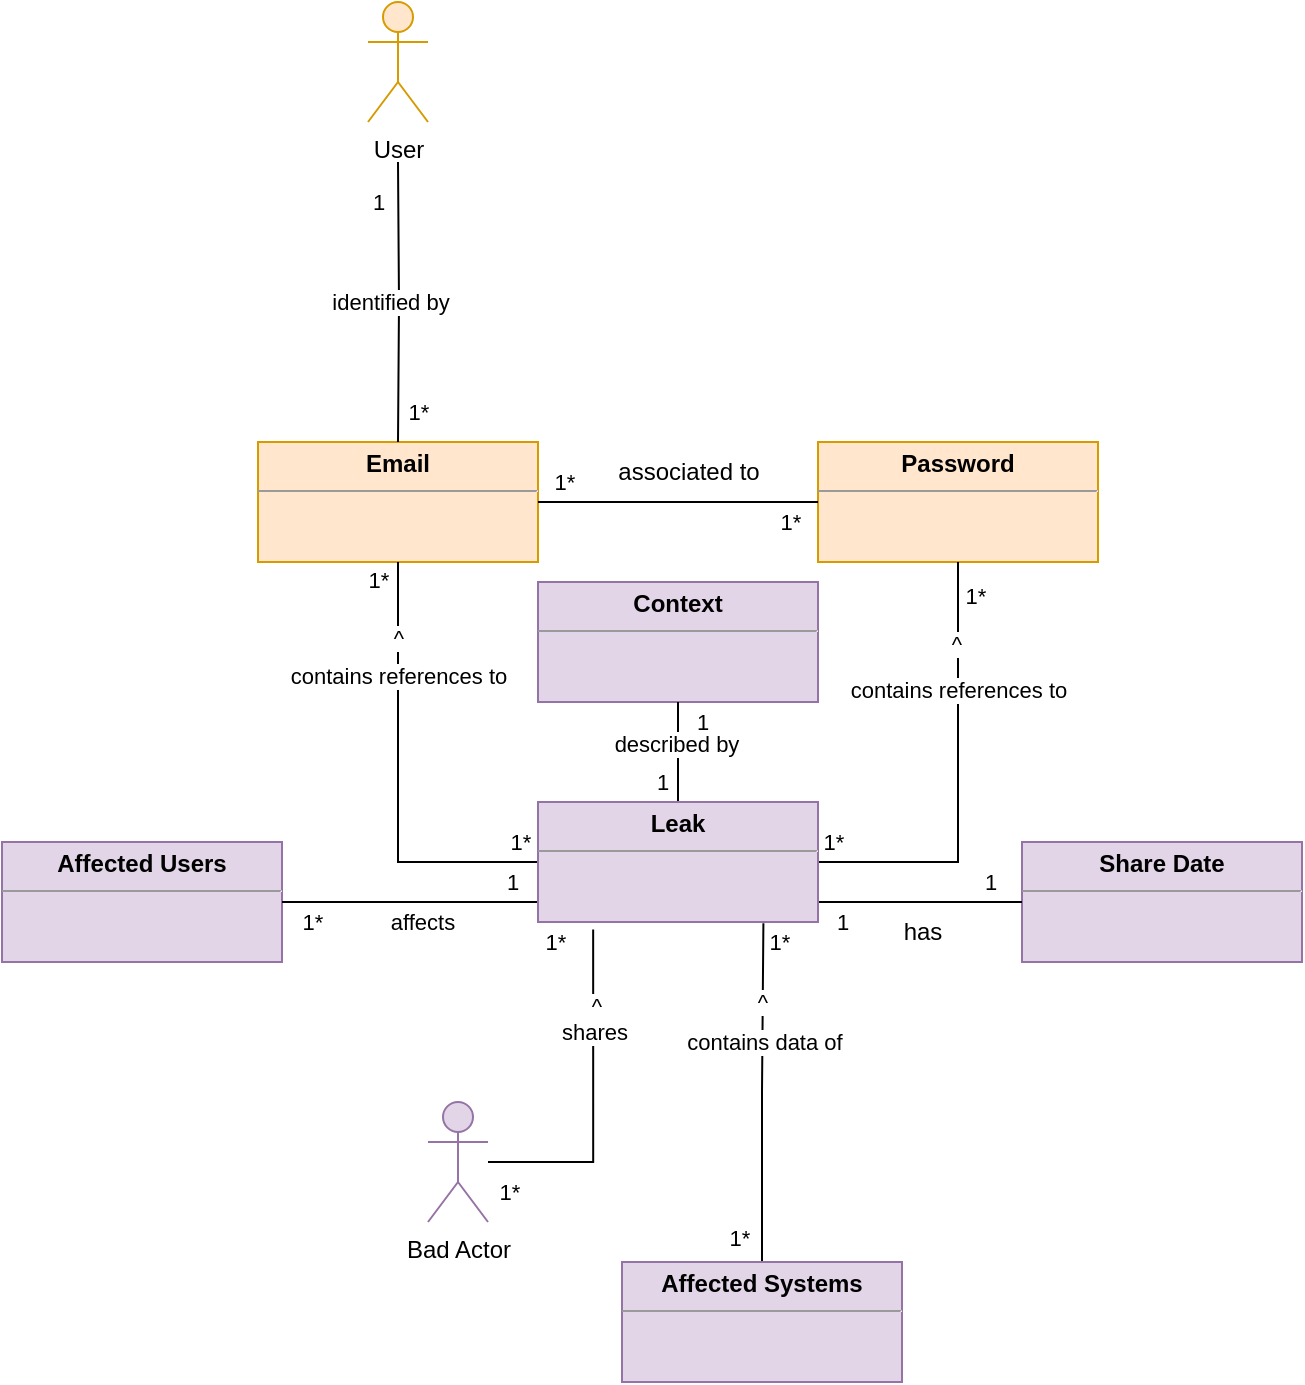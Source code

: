 <mxfile version="20.6.0" type="device"><diagram id="pBQrccnDS07-Il04WIY2" name="Página-1"><mxGraphModel dx="1185" dy="640" grid="1" gridSize="10" guides="1" tooltips="1" connect="1" arrows="1" fold="1" page="1" pageScale="1" pageWidth="827" pageHeight="1169" math="0" shadow="0"><root><mxCell id="0"/><mxCell id="1" parent="0"/><mxCell id="BauXDy-cI2ALjKIH6sXK-3" value="&lt;p style=&quot;margin:0px;margin-top:4px;text-align:center;&quot;&gt;&lt;b&gt;Email&lt;/b&gt;&lt;/p&gt;&lt;hr size=&quot;1&quot;&gt;&lt;div style=&quot;height:2px;&quot;&gt;&lt;/div&gt;" style="verticalAlign=top;align=left;overflow=fill;fontSize=12;fontFamily=Helvetica;html=1;fillColor=#ffe6cc;strokeColor=#d79b00;" parent="1" vertex="1"><mxGeometry x="198" y="250" width="140" height="60" as="geometry"/></mxCell><mxCell id="BauXDy-cI2ALjKIH6sXK-4" value="&lt;p style=&quot;margin:0px;margin-top:4px;text-align:center;&quot;&gt;&lt;b&gt;Password&lt;/b&gt;&lt;/p&gt;&lt;hr size=&quot;1&quot;&gt;&lt;div style=&quot;height:2px;&quot;&gt;&lt;/div&gt;" style="verticalAlign=top;align=left;overflow=fill;fontSize=12;fontFamily=Helvetica;html=1;fillColor=#ffe6cc;strokeColor=#d79b00;" parent="1" vertex="1"><mxGeometry x="478" y="250" width="140" height="60" as="geometry"/></mxCell><mxCell id="BauXDy-cI2ALjKIH6sXK-5" value="&lt;p style=&quot;margin:0px;margin-top:4px;text-align:center;&quot;&gt;&lt;b&gt;Context&lt;/b&gt;&lt;/p&gt;&lt;hr size=&quot;1&quot;&gt;&lt;div style=&quot;height:2px;&quot;&gt;&lt;/div&gt;" style="verticalAlign=top;align=left;overflow=fill;fontSize=12;fontFamily=Helvetica;html=1;fillColor=#e1d5e7;strokeColor=#9673a6;" parent="1" vertex="1"><mxGeometry x="338" y="320" width="140" height="60" as="geometry"/></mxCell><mxCell id="BauXDy-cI2ALjKIH6sXK-6" value="&lt;p style=&quot;margin:0px;margin-top:4px;text-align:center;&quot;&gt;&lt;b&gt;Affected Users&lt;/b&gt;&lt;/p&gt;&lt;hr size=&quot;1&quot;&gt;&lt;div style=&quot;height:2px;&quot;&gt;&lt;/div&gt;" style="verticalAlign=top;align=left;overflow=fill;fontSize=12;fontFamily=Helvetica;html=1;fillColor=#e1d5e7;strokeColor=#9673a6;" parent="1" vertex="1"><mxGeometry x="70" y="450" width="140" height="60" as="geometry"/></mxCell><mxCell id="BauXDy-cI2ALjKIH6sXK-63" style="edgeStyle=orthogonalEdgeStyle;rounded=0;orthogonalLoop=1;jettySize=auto;html=1;entryX=0.805;entryY=1.011;entryDx=0;entryDy=0;entryPerimeter=0;endArrow=none;endFill=0;" parent="1" source="BauXDy-cI2ALjKIH6sXK-7" target="BauXDy-cI2ALjKIH6sXK-21" edge="1"><mxGeometry relative="1" as="geometry"/></mxCell><mxCell id="BauXDy-cI2ALjKIH6sXK-64" value="contains data of" style="edgeLabel;html=1;align=center;verticalAlign=middle;resizable=0;points=[];" parent="BauXDy-cI2ALjKIH6sXK-63" vertex="1" connectable="0"><mxGeometry x="0.226" relative="1" as="geometry"><mxPoint y="-7" as="offset"/></mxGeometry></mxCell><mxCell id="BauXDy-cI2ALjKIH6sXK-65" value="1*&amp;nbsp;" style="edgeLabel;html=1;align=center;verticalAlign=middle;resizable=0;points=[];" parent="BauXDy-cI2ALjKIH6sXK-63" vertex="1" connectable="0"><mxGeometry x="0.926" y="-1" relative="1" as="geometry"><mxPoint x="8" y="3" as="offset"/></mxGeometry></mxCell><mxCell id="BauXDy-cI2ALjKIH6sXK-66" value="1*&amp;nbsp;" style="edgeLabel;html=1;align=center;verticalAlign=middle;resizable=0;points=[];" parent="BauXDy-cI2ALjKIH6sXK-63" vertex="1" connectable="0"><mxGeometry x="-0.855" y="1" relative="1" as="geometry"><mxPoint x="-9" as="offset"/></mxGeometry></mxCell><mxCell id="BauXDy-cI2ALjKIH6sXK-73" value="^" style="edgeLabel;html=1;align=center;verticalAlign=middle;resizable=0;points=[];" parent="BauXDy-cI2ALjKIH6sXK-63" vertex="1" connectable="0"><mxGeometry x="0.54" y="1" relative="1" as="geometry"><mxPoint as="offset"/></mxGeometry></mxCell><mxCell id="BauXDy-cI2ALjKIH6sXK-7" value="&lt;p style=&quot;margin:0px;margin-top:4px;text-align:center;&quot;&gt;&lt;b&gt;Affected Systems&lt;/b&gt;&lt;/p&gt;&lt;hr size=&quot;1&quot;&gt;&lt;div style=&quot;height:2px;&quot;&gt;&lt;/div&gt;" style="verticalAlign=top;align=left;overflow=fill;fontSize=12;fontFamily=Helvetica;html=1;fillColor=#e1d5e7;strokeColor=#9673a6;" parent="1" vertex="1"><mxGeometry x="380" y="660" width="140" height="60" as="geometry"/></mxCell><mxCell id="BauXDy-cI2ALjKIH6sXK-8" value="&lt;p style=&quot;margin:0px;margin-top:4px;text-align:center;&quot;&gt;&lt;b&gt;Share Date&lt;/b&gt;&lt;/p&gt;&lt;hr size=&quot;1&quot;&gt;&lt;div style=&quot;height:2px;&quot;&gt;&lt;/div&gt;" style="verticalAlign=top;align=left;overflow=fill;fontSize=12;fontFamily=Helvetica;html=1;fillColor=#e1d5e7;strokeColor=#9673a6;" parent="1" vertex="1"><mxGeometry x="580" y="450" width="140" height="60" as="geometry"/></mxCell><mxCell id="BauXDy-cI2ALjKIH6sXK-17" style="edgeStyle=orthogonalEdgeStyle;rounded=0;orthogonalLoop=1;jettySize=auto;html=1;entryX=0.5;entryY=0;entryDx=0;entryDy=0;endArrow=none;endFill=0;" parent="1" target="BauXDy-cI2ALjKIH6sXK-3" edge="1"><mxGeometry relative="1" as="geometry"><mxPoint x="268" y="110" as="sourcePoint"/></mxGeometry></mxCell><mxCell id="BauXDy-cI2ALjKIH6sXK-18" value="identified by" style="edgeLabel;html=1;align=center;verticalAlign=middle;resizable=0;points=[];" parent="BauXDy-cI2ALjKIH6sXK-17" vertex="1" connectable="0"><mxGeometry x="0.25" y="-2" relative="1" as="geometry"><mxPoint x="-2" y="-18" as="offset"/></mxGeometry></mxCell><mxCell id="BauXDy-cI2ALjKIH6sXK-19" value="1*" style="edgeLabel;html=1;align=center;verticalAlign=middle;resizable=0;points=[];" parent="BauXDy-cI2ALjKIH6sXK-17" vertex="1" connectable="0"><mxGeometry x="0.782" relative="1" as="geometry"><mxPoint x="10" as="offset"/></mxGeometry></mxCell><mxCell id="BauXDy-cI2ALjKIH6sXK-20" value="1" style="edgeLabel;html=1;align=center;verticalAlign=middle;resizable=0;points=[];" parent="BauXDy-cI2ALjKIH6sXK-17" vertex="1" connectable="0"><mxGeometry x="-0.843" relative="1" as="geometry"><mxPoint x="-10" y="9" as="offset"/></mxGeometry></mxCell><mxCell id="BauXDy-cI2ALjKIH6sXK-36" style="edgeStyle=orthogonalEdgeStyle;rounded=0;orthogonalLoop=1;jettySize=auto;html=1;entryX=0.5;entryY=1;entryDx=0;entryDy=0;endArrow=none;endFill=0;" parent="1" source="BauXDy-cI2ALjKIH6sXK-21" target="BauXDy-cI2ALjKIH6sXK-3" edge="1"><mxGeometry relative="1" as="geometry"><Array as="points"><mxPoint x="268" y="460"/></Array></mxGeometry></mxCell><mxCell id="BauXDy-cI2ALjKIH6sXK-37" value="contains references to" style="edgeLabel;html=1;align=center;verticalAlign=middle;resizable=0;points=[];" parent="BauXDy-cI2ALjKIH6sXK-36" vertex="1" connectable="0"><mxGeometry x="0.134" relative="1" as="geometry"><mxPoint y="-39" as="offset"/></mxGeometry></mxCell><mxCell id="BauXDy-cI2ALjKIH6sXK-38" value="1*" style="edgeLabel;html=1;align=center;verticalAlign=middle;resizable=0;points=[];" parent="BauXDy-cI2ALjKIH6sXK-36" vertex="1" connectable="0"><mxGeometry x="-0.86" relative="1" as="geometry"><mxPoint x="6" y="-10" as="offset"/></mxGeometry></mxCell><mxCell id="BauXDy-cI2ALjKIH6sXK-39" value="1*" style="edgeLabel;html=1;align=center;verticalAlign=middle;resizable=0;points=[];" parent="BauXDy-cI2ALjKIH6sXK-36" vertex="1" connectable="0"><mxGeometry x="0.797" y="-1" relative="1" as="geometry"><mxPoint x="-11" y="-14" as="offset"/></mxGeometry></mxCell><mxCell id="BauXDy-cI2ALjKIH6sXK-41" value="^" style="edgeLabel;html=1;align=center;verticalAlign=middle;resizable=0;points=[];" parent="BauXDy-cI2ALjKIH6sXK-36" vertex="1" connectable="0"><mxGeometry x="0.551" relative="1" as="geometry"><mxPoint y="-12" as="offset"/></mxGeometry></mxCell><mxCell id="BauXDy-cI2ALjKIH6sXK-40" style="edgeStyle=orthogonalEdgeStyle;rounded=0;orthogonalLoop=1;jettySize=auto;html=1;entryX=0.5;entryY=1;entryDx=0;entryDy=0;endArrow=none;endFill=0;exitX=1;exitY=0.5;exitDx=0;exitDy=0;" parent="1" source="BauXDy-cI2ALjKIH6sXK-21" target="BauXDy-cI2ALjKIH6sXK-4" edge="1"><mxGeometry relative="1" as="geometry"><mxPoint x="518" y="490" as="sourcePoint"/><Array as="points"><mxPoint x="548" y="460"/></Array></mxGeometry></mxCell><mxCell id="BauXDy-cI2ALjKIH6sXK-43" value="contains references to" style="edgeLabel;html=1;align=center;verticalAlign=middle;resizable=0;points=[];" parent="BauXDy-cI2ALjKIH6sXK-40" vertex="1" connectable="0"><mxGeometry x="0.356" y="1" relative="1" as="geometry"><mxPoint x="1" y="-7" as="offset"/></mxGeometry></mxCell><mxCell id="BauXDy-cI2ALjKIH6sXK-45" value="^" style="edgeLabel;html=1;align=center;verticalAlign=middle;resizable=0;points=[];" parent="BauXDy-cI2ALjKIH6sXK-40" vertex="1" connectable="0"><mxGeometry x="0.635" y="1" relative="1" as="geometry"><mxPoint y="1" as="offset"/></mxGeometry></mxCell><mxCell id="BauXDy-cI2ALjKIH6sXK-46" value="1*&amp;nbsp;" style="edgeLabel;html=1;align=center;verticalAlign=middle;resizable=0;points=[];" parent="BauXDy-cI2ALjKIH6sXK-40" vertex="1" connectable="0"><mxGeometry x="-0.924" y="2" relative="1" as="geometry"><mxPoint y="-8" as="offset"/></mxGeometry></mxCell><mxCell id="BauXDy-cI2ALjKIH6sXK-47" value="1*&amp;nbsp;" style="edgeLabel;html=1;align=center;verticalAlign=middle;resizable=0;points=[];" parent="BauXDy-cI2ALjKIH6sXK-40" vertex="1" connectable="0"><mxGeometry x="0.851" y="-1" relative="1" as="geometry"><mxPoint x="9" as="offset"/></mxGeometry></mxCell><mxCell id="BauXDy-cI2ALjKIH6sXK-67" style="edgeStyle=orthogonalEdgeStyle;rounded=0;orthogonalLoop=1;jettySize=auto;html=1;endArrow=none;endFill=0;" parent="1" source="BauXDy-cI2ALjKIH6sXK-21" target="BauXDy-cI2ALjKIH6sXK-8" edge="1"><mxGeometry relative="1" as="geometry"><Array as="points"><mxPoint x="520" y="480"/><mxPoint x="520" y="480"/></Array></mxGeometry></mxCell><mxCell id="BauXDy-cI2ALjKIH6sXK-68" value="1" style="edgeLabel;html=1;align=center;verticalAlign=middle;resizable=0;points=[];" parent="BauXDy-cI2ALjKIH6sXK-67" vertex="1" connectable="0"><mxGeometry x="-0.848" y="-1" relative="1" as="geometry"><mxPoint x="4" y="9" as="offset"/></mxGeometry></mxCell><mxCell id="BauXDy-cI2ALjKIH6sXK-72" value="1" style="edgeLabel;html=1;align=center;verticalAlign=middle;resizable=0;points=[];" parent="BauXDy-cI2ALjKIH6sXK-67" vertex="1" connectable="0"><mxGeometry x="0.808" relative="1" as="geometry"><mxPoint x="-6" y="-10" as="offset"/></mxGeometry></mxCell><mxCell id="BauXDy-cI2ALjKIH6sXK-74" style="edgeStyle=orthogonalEdgeStyle;rounded=0;orthogonalLoop=1;jettySize=auto;html=1;entryX=0.5;entryY=1;entryDx=0;entryDy=0;endArrow=none;endFill=0;" parent="1" source="BauXDy-cI2ALjKIH6sXK-21" target="BauXDy-cI2ALjKIH6sXK-5" edge="1"><mxGeometry relative="1" as="geometry"/></mxCell><mxCell id="BauXDy-cI2ALjKIH6sXK-77" value="described by" style="edgeLabel;html=1;align=center;verticalAlign=middle;resizable=0;points=[];" parent="BauXDy-cI2ALjKIH6sXK-74" vertex="1" connectable="0"><mxGeometry x="0.171" y="1" relative="1" as="geometry"><mxPoint as="offset"/></mxGeometry></mxCell><mxCell id="BauXDy-cI2ALjKIH6sXK-78" value="1" style="edgeLabel;html=1;align=center;verticalAlign=middle;resizable=0;points=[];" parent="BauXDy-cI2ALjKIH6sXK-74" vertex="1" connectable="0"><mxGeometry x="-0.75" relative="1" as="geometry"><mxPoint x="-8" y="-4" as="offset"/></mxGeometry></mxCell><mxCell id="BauXDy-cI2ALjKIH6sXK-79" value="1" style="edgeLabel;html=1;align=center;verticalAlign=middle;resizable=0;points=[];" parent="BauXDy-cI2ALjKIH6sXK-74" vertex="1" connectable="0"><mxGeometry x="0.782" relative="1" as="geometry"><mxPoint x="12" y="4" as="offset"/></mxGeometry></mxCell><mxCell id="BauXDy-cI2ALjKIH6sXK-80" style="edgeStyle=orthogonalEdgeStyle;rounded=0;orthogonalLoop=1;jettySize=auto;html=1;endArrow=none;endFill=0;" parent="1" source="BauXDy-cI2ALjKIH6sXK-21" target="BauXDy-cI2ALjKIH6sXK-6" edge="1"><mxGeometry relative="1" as="geometry"><Array as="points"><mxPoint x="240" y="480"/><mxPoint x="240" y="480"/></Array></mxGeometry></mxCell><mxCell id="BauXDy-cI2ALjKIH6sXK-81" value="affects" style="edgeLabel;html=1;align=center;verticalAlign=middle;resizable=0;points=[];" parent="BauXDy-cI2ALjKIH6sXK-80" vertex="1" connectable="0"><mxGeometry x="0.236" y="3" relative="1" as="geometry"><mxPoint x="21" y="7" as="offset"/></mxGeometry></mxCell><mxCell id="BauXDy-cI2ALjKIH6sXK-82" value="1" style="edgeLabel;html=1;align=center;verticalAlign=middle;resizable=0;points=[];" parent="BauXDy-cI2ALjKIH6sXK-80" vertex="1" connectable="0"><mxGeometry x="-0.788" y="3" relative="1" as="geometry"><mxPoint y="-13" as="offset"/></mxGeometry></mxCell><mxCell id="BauXDy-cI2ALjKIH6sXK-83" value="1*" style="edgeLabel;html=1;align=center;verticalAlign=middle;resizable=0;points=[];" parent="BauXDy-cI2ALjKIH6sXK-80" vertex="1" connectable="0"><mxGeometry x="0.774" y="1" relative="1" as="geometry"><mxPoint y="9" as="offset"/></mxGeometry></mxCell><mxCell id="BauXDy-cI2ALjKIH6sXK-21" value="&lt;p style=&quot;margin:0px;margin-top:4px;text-align:center;&quot;&gt;&lt;b&gt;Leak&lt;/b&gt;&lt;/p&gt;&lt;hr size=&quot;1&quot;&gt;&lt;div style=&quot;height:2px;&quot;&gt;&lt;/div&gt;" style="verticalAlign=top;align=left;overflow=fill;fontSize=12;fontFamily=Helvetica;html=1;fillColor=#e1d5e7;strokeColor=#9673a6;" parent="1" vertex="1"><mxGeometry x="338" y="430" width="140" height="60" as="geometry"/></mxCell><mxCell id="BauXDy-cI2ALjKIH6sXK-26" value="" style="group" parent="1" vertex="1" connectable="0"><mxGeometry x="368" y="250" width="90" height="30" as="geometry"/></mxCell><mxCell id="BauXDy-cI2ALjKIH6sXK-9" style="edgeStyle=orthogonalEdgeStyle;rounded=0;orthogonalLoop=1;jettySize=auto;html=1;endArrow=none;endFill=0;" parent="BauXDy-cI2ALjKIH6sXK-26" source="BauXDy-cI2ALjKIH6sXK-3" target="BauXDy-cI2ALjKIH6sXK-4" edge="1"><mxGeometry relative="1" as="geometry"/></mxCell><mxCell id="BauXDy-cI2ALjKIH6sXK-11" value="1*" style="edgeLabel;html=1;align=center;verticalAlign=middle;resizable=0;points=[];" parent="BauXDy-cI2ALjKIH6sXK-9" vertex="1" connectable="0"><mxGeometry x="0.753" y="-3" relative="1" as="geometry"><mxPoint x="3" y="7" as="offset"/></mxGeometry></mxCell><mxCell id="BauXDy-cI2ALjKIH6sXK-12" value="1*" style="edgeLabel;html=1;align=center;verticalAlign=middle;resizable=0;points=[];" parent="BauXDy-cI2ALjKIH6sXK-9" vertex="1" connectable="0"><mxGeometry x="-0.812" y="1" relative="1" as="geometry"><mxPoint y="-9" as="offset"/></mxGeometry></mxCell><mxCell id="BauXDy-cI2ALjKIH6sXK-10" value="associated to" style="text;html=1;align=center;verticalAlign=middle;resizable=0;points=[];autosize=1;strokeColor=none;fillColor=none;" parent="BauXDy-cI2ALjKIH6sXK-26" vertex="1"><mxGeometry width="90" height="30" as="geometry"/></mxCell><mxCell id="BauXDy-cI2ALjKIH6sXK-33" value="User" style="shape=umlActor;verticalLabelPosition=bottom;verticalAlign=top;html=1;fillColor=#ffe6cc;strokeColor=#d79b00;" parent="1" vertex="1"><mxGeometry x="253" y="30" width="30" height="60" as="geometry"/></mxCell><mxCell id="BauXDy-cI2ALjKIH6sXK-50" style="edgeStyle=orthogonalEdgeStyle;rounded=0;orthogonalLoop=1;jettySize=auto;html=1;entryX=0.197;entryY=1.063;entryDx=0;entryDy=0;endArrow=none;endFill=0;entryPerimeter=0;" parent="1" source="BauXDy-cI2ALjKIH6sXK-48" target="BauXDy-cI2ALjKIH6sXK-21" edge="1"><mxGeometry relative="1" as="geometry"/></mxCell><mxCell id="BauXDy-cI2ALjKIH6sXK-51" value="shares" style="edgeLabel;html=1;align=center;verticalAlign=middle;resizable=0;points=[];" parent="BauXDy-cI2ALjKIH6sXK-50" vertex="1" connectable="0"><mxGeometry x="0.302" relative="1" as="geometry"><mxPoint y="-8" as="offset"/></mxGeometry></mxCell><mxCell id="BauXDy-cI2ALjKIH6sXK-53" value="1*&amp;nbsp;" style="edgeLabel;html=1;align=center;verticalAlign=middle;resizable=0;points=[];" parent="BauXDy-cI2ALjKIH6sXK-50" vertex="1" connectable="0"><mxGeometry x="0.852" y="-1" relative="1" as="geometry"><mxPoint x="-19" y="-6" as="offset"/></mxGeometry></mxCell><mxCell id="BauXDy-cI2ALjKIH6sXK-54" value="1*&amp;nbsp;" style="edgeLabel;html=1;align=center;verticalAlign=middle;resizable=0;points=[];" parent="BauXDy-cI2ALjKIH6sXK-50" vertex="1" connectable="0"><mxGeometry x="-0.864" y="-2" relative="1" as="geometry"><mxPoint y="13" as="offset"/></mxGeometry></mxCell><mxCell id="BauXDy-cI2ALjKIH6sXK-56" value="^" style="edgeLabel;html=1;align=center;verticalAlign=middle;resizable=0;points=[];" parent="BauXDy-cI2ALjKIH6sXK-50" vertex="1" connectable="0"><mxGeometry x="0.552" y="-1" relative="1" as="geometry"><mxPoint as="offset"/></mxGeometry></mxCell><mxCell id="BauXDy-cI2ALjKIH6sXK-48" value="Bad Actor" style="shape=umlActor;verticalLabelPosition=bottom;verticalAlign=top;html=1;outlineConnect=0;fillColor=#e1d5e7;strokeColor=#9673a6;" parent="1" vertex="1"><mxGeometry x="283" y="580" width="30" height="60" as="geometry"/></mxCell><mxCell id="BauXDy-cI2ALjKIH6sXK-69" value="has" style="text;html=1;align=center;verticalAlign=middle;resizable=0;points=[];autosize=1;strokeColor=none;fillColor=none;" parent="1" vertex="1"><mxGeometry x="510" y="480" width="40" height="30" as="geometry"/></mxCell></root></mxGraphModel></diagram></mxfile>